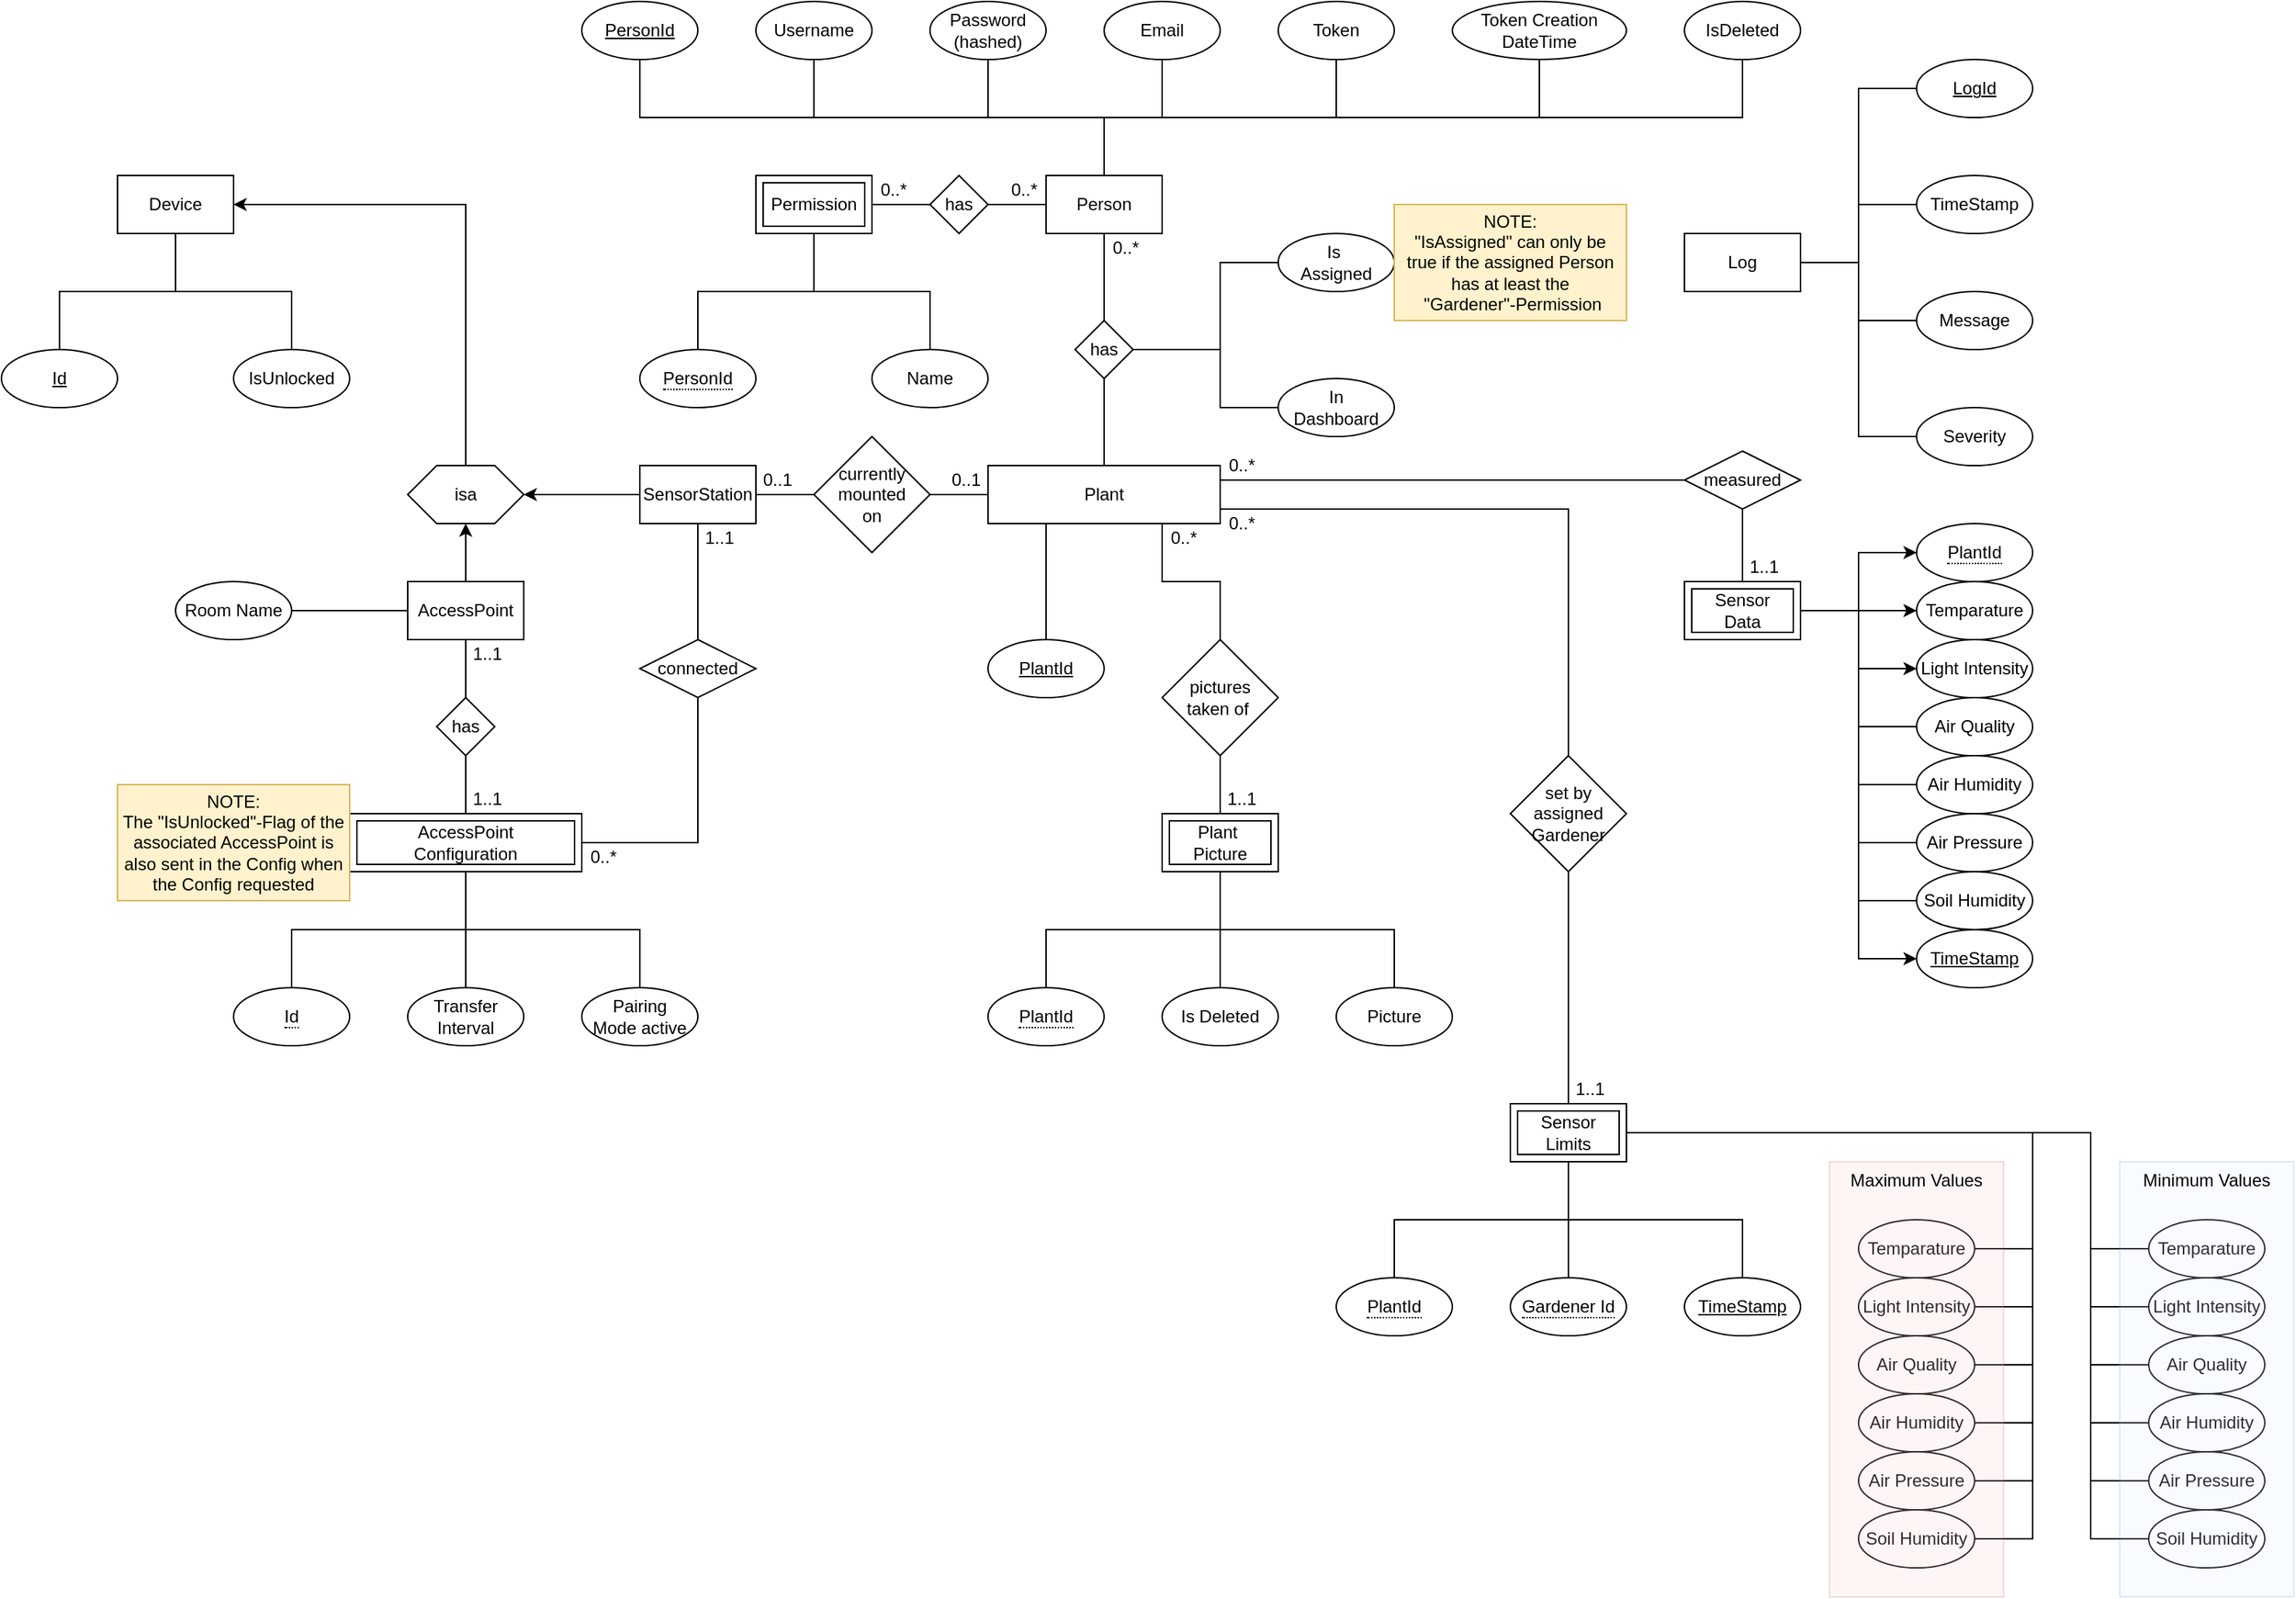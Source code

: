 <mxfile version="21.0.6" type="device"><diagram name="Seite-1" id="lxS8BS4AodN4LzezQ3yk"><mxGraphModel dx="2849" dy="891" grid="1" gridSize="10" guides="1" tooltips="1" connect="1" arrows="1" fold="1" page="1" pageScale="1" pageWidth="1169" pageHeight="827" math="0" shadow="0"><root><mxCell id="0"/><mxCell id="1" parent="0"/><mxCell id="h1ARGc5JBi5UPweIYLXY-11" style="edgeStyle=orthogonalEdgeStyle;rounded=0;orthogonalLoop=1;jettySize=auto;html=1;endArrow=none;endFill=0;" edge="1" parent="1" source="h1ARGc5JBi5UPweIYLXY-1" target="h1ARGc5JBi5UPweIYLXY-2"><mxGeometry relative="1" as="geometry"><Array as="points"><mxPoint x="400" y="160"/><mxPoint x="80" y="160"/></Array></mxGeometry></mxCell><mxCell id="h1ARGc5JBi5UPweIYLXY-12" style="edgeStyle=orthogonalEdgeStyle;rounded=0;orthogonalLoop=1;jettySize=auto;html=1;endArrow=none;endFill=0;" edge="1" parent="1" source="h1ARGc5JBi5UPweIYLXY-1" target="h1ARGc5JBi5UPweIYLXY-9"><mxGeometry relative="1" as="geometry"><Array as="points"><mxPoint x="400" y="160"/><mxPoint x="200" y="160"/></Array></mxGeometry></mxCell><mxCell id="h1ARGc5JBi5UPweIYLXY-13" style="edgeStyle=orthogonalEdgeStyle;rounded=0;orthogonalLoop=1;jettySize=auto;html=1;endArrow=none;endFill=0;" edge="1" parent="1" source="h1ARGc5JBi5UPweIYLXY-1" target="h1ARGc5JBi5UPweIYLXY-10"><mxGeometry relative="1" as="geometry"/></mxCell><mxCell id="h1ARGc5JBi5UPweIYLXY-14" style="edgeStyle=orthogonalEdgeStyle;rounded=0;orthogonalLoop=1;jettySize=auto;html=1;endArrow=none;endFill=0;" edge="1" parent="1" source="h1ARGc5JBi5UPweIYLXY-1" target="h1ARGc5JBi5UPweIYLXY-4"><mxGeometry relative="1" as="geometry"><Array as="points"><mxPoint x="400" y="160"/><mxPoint x="560" y="160"/></Array></mxGeometry></mxCell><mxCell id="h1ARGc5JBi5UPweIYLXY-15" style="edgeStyle=orthogonalEdgeStyle;rounded=0;orthogonalLoop=1;jettySize=auto;html=1;endArrow=none;endFill=0;" edge="1" parent="1" source="h1ARGc5JBi5UPweIYLXY-1" target="h1ARGc5JBi5UPweIYLXY-5"><mxGeometry relative="1" as="geometry"><Array as="points"><mxPoint x="400" y="160"/><mxPoint x="700" y="160"/></Array></mxGeometry></mxCell><mxCell id="h1ARGc5JBi5UPweIYLXY-20" style="edgeStyle=orthogonalEdgeStyle;rounded=0;orthogonalLoop=1;jettySize=auto;html=1;endArrow=none;endFill=0;" edge="1" parent="1" source="h1ARGc5JBi5UPweIYLXY-1" target="h1ARGc5JBi5UPweIYLXY-19"><mxGeometry relative="1" as="geometry"/></mxCell><mxCell id="h1ARGc5JBi5UPweIYLXY-63" style="edgeStyle=orthogonalEdgeStyle;rounded=0;orthogonalLoop=1;jettySize=auto;html=1;endArrow=none;endFill=0;" edge="1" parent="1" source="h1ARGc5JBi5UPweIYLXY-1" target="h1ARGc5JBi5UPweIYLXY-62"><mxGeometry relative="1" as="geometry"/></mxCell><mxCell id="h1ARGc5JBi5UPweIYLXY-70" style="edgeStyle=orthogonalEdgeStyle;rounded=0;orthogonalLoop=1;jettySize=auto;html=1;endArrow=none;endFill=0;" edge="1" parent="1" source="h1ARGc5JBi5UPweIYLXY-1" target="h1ARGc5JBi5UPweIYLXY-69"><mxGeometry relative="1" as="geometry"/></mxCell><mxCell id="h1ARGc5JBi5UPweIYLXY-108" style="edgeStyle=orthogonalEdgeStyle;rounded=0;orthogonalLoop=1;jettySize=auto;html=1;endArrow=none;endFill=0;" edge="1" parent="1" source="h1ARGc5JBi5UPweIYLXY-1" target="h1ARGc5JBi5UPweIYLXY-107"><mxGeometry relative="1" as="geometry"><Array as="points"><mxPoint x="400" y="160"/><mxPoint x="840" y="160"/></Array></mxGeometry></mxCell><mxCell id="h1ARGc5JBi5UPweIYLXY-1" value="Person" style="whiteSpace=wrap;html=1;align=center;" vertex="1" parent="1"><mxGeometry x="360" y="200" width="80" height="40" as="geometry"/></mxCell><mxCell id="h1ARGc5JBi5UPweIYLXY-2" value="PersonId" style="ellipse;whiteSpace=wrap;html=1;align=center;fontStyle=4;" vertex="1" parent="1"><mxGeometry x="40" y="80" width="80" height="40" as="geometry"/></mxCell><mxCell id="h1ARGc5JBi5UPweIYLXY-4" value="Token" style="ellipse;whiteSpace=wrap;html=1;align=center;" vertex="1" parent="1"><mxGeometry x="520" y="80" width="80" height="40" as="geometry"/></mxCell><mxCell id="h1ARGc5JBi5UPweIYLXY-5" value="Token Creation&lt;br&gt;DateTime" style="ellipse;whiteSpace=wrap;html=1;align=center;" vertex="1" parent="1"><mxGeometry x="640" y="80" width="120" height="40" as="geometry"/></mxCell><mxCell id="h1ARGc5JBi5UPweIYLXY-9" value="Username" style="ellipse;whiteSpace=wrap;html=1;align=center;" vertex="1" parent="1"><mxGeometry x="160" y="80" width="80" height="40" as="geometry"/></mxCell><mxCell id="h1ARGc5JBi5UPweIYLXY-10" value="Password&lt;br&gt;(hashed)" style="ellipse;whiteSpace=wrap;html=1;align=center;" vertex="1" parent="1"><mxGeometry x="280" y="80" width="80" height="40" as="geometry"/></mxCell><mxCell id="h1ARGc5JBi5UPweIYLXY-24" style="edgeStyle=orthogonalEdgeStyle;rounded=0;orthogonalLoop=1;jettySize=auto;html=1;endArrow=none;endFill=0;" edge="1" parent="1" source="h1ARGc5JBi5UPweIYLXY-18" target="h1ARGc5JBi5UPweIYLXY-22"><mxGeometry relative="1" as="geometry"/></mxCell><mxCell id="h1ARGc5JBi5UPweIYLXY-25" style="edgeStyle=orthogonalEdgeStyle;rounded=0;orthogonalLoop=1;jettySize=auto;html=1;endArrow=none;endFill=0;" edge="1" parent="1" source="h1ARGc5JBi5UPweIYLXY-18" target="h1ARGc5JBi5UPweIYLXY-23"><mxGeometry relative="1" as="geometry"/></mxCell><mxCell id="h1ARGc5JBi5UPweIYLXY-18" value="Permission" style="shape=ext;margin=3;double=1;whiteSpace=wrap;html=1;align=center;" vertex="1" parent="1"><mxGeometry x="160" y="200" width="80" height="40" as="geometry"/></mxCell><mxCell id="h1ARGc5JBi5UPweIYLXY-21" style="edgeStyle=orthogonalEdgeStyle;rounded=0;orthogonalLoop=1;jettySize=auto;html=1;endArrow=none;endFill=0;" edge="1" parent="1" source="h1ARGc5JBi5UPweIYLXY-19" target="h1ARGc5JBi5UPweIYLXY-18"><mxGeometry relative="1" as="geometry"/></mxCell><mxCell id="h1ARGc5JBi5UPweIYLXY-19" value="has" style="shape=rhombus;perimeter=rhombusPerimeter;whiteSpace=wrap;html=1;align=center;" vertex="1" parent="1"><mxGeometry x="280" y="200" width="40" height="40" as="geometry"/></mxCell><mxCell id="h1ARGc5JBi5UPweIYLXY-22" value="&lt;span style=&quot;border-bottom: 1px dotted&quot;&gt;PersonId&lt;/span&gt;" style="ellipse;whiteSpace=wrap;html=1;align=center;" vertex="1" parent="1"><mxGeometry x="80" y="320" width="80" height="40" as="geometry"/></mxCell><mxCell id="h1ARGc5JBi5UPweIYLXY-23" value="Name" style="ellipse;whiteSpace=wrap;html=1;align=center;" vertex="1" parent="1"><mxGeometry x="240" y="320" width="80" height="40" as="geometry"/></mxCell><mxCell id="h1ARGc5JBi5UPweIYLXY-26" value="0..*" style="text;html=1;strokeColor=none;fillColor=none;align=center;verticalAlign=middle;whiteSpace=wrap;rounded=0;" vertex="1" parent="1"><mxGeometry x="240" y="200" width="30" height="20" as="geometry"/></mxCell><mxCell id="h1ARGc5JBi5UPweIYLXY-27" value="0..*" style="text;html=1;strokeColor=none;fillColor=none;align=center;verticalAlign=middle;whiteSpace=wrap;rounded=0;" vertex="1" parent="1"><mxGeometry x="330" y="200" width="30" height="20" as="geometry"/></mxCell><mxCell id="h1ARGc5JBi5UPweIYLXY-32" style="edgeStyle=orthogonalEdgeStyle;rounded=0;orthogonalLoop=1;jettySize=auto;html=1;endArrow=none;endFill=0;" edge="1" parent="1" source="h1ARGc5JBi5UPweIYLXY-28" target="h1ARGc5JBi5UPweIYLXY-31"><mxGeometry relative="1" as="geometry"><Array as="points"><mxPoint x="920" y="260"/><mxPoint x="920" y="140"/></Array></mxGeometry></mxCell><mxCell id="h1ARGc5JBi5UPweIYLXY-33" style="edgeStyle=orthogonalEdgeStyle;rounded=0;orthogonalLoop=1;jettySize=auto;html=1;endArrow=none;endFill=0;" edge="1" parent="1" source="h1ARGc5JBi5UPweIYLXY-28" target="h1ARGc5JBi5UPweIYLXY-29"><mxGeometry relative="1" as="geometry"/></mxCell><mxCell id="h1ARGc5JBi5UPweIYLXY-36" style="edgeStyle=orthogonalEdgeStyle;rounded=0;orthogonalLoop=1;jettySize=auto;html=1;endArrow=none;endFill=0;" edge="1" parent="1" source="h1ARGc5JBi5UPweIYLXY-28" target="h1ARGc5JBi5UPweIYLXY-34"><mxGeometry relative="1" as="geometry"/></mxCell><mxCell id="h1ARGc5JBi5UPweIYLXY-37" style="edgeStyle=orthogonalEdgeStyle;rounded=0;orthogonalLoop=1;jettySize=auto;html=1;endArrow=none;endFill=0;" edge="1" parent="1" source="h1ARGc5JBi5UPweIYLXY-28" target="h1ARGc5JBi5UPweIYLXY-35"><mxGeometry relative="1" as="geometry"><Array as="points"><mxPoint x="920" y="260"/><mxPoint x="920" y="380"/></Array></mxGeometry></mxCell><mxCell id="h1ARGc5JBi5UPweIYLXY-28" value="Log" style="whiteSpace=wrap;html=1;align=center;" vertex="1" parent="1"><mxGeometry x="800" y="240" width="80" height="40" as="geometry"/></mxCell><mxCell id="h1ARGc5JBi5UPweIYLXY-29" value="TimeStamp" style="ellipse;whiteSpace=wrap;html=1;align=center;" vertex="1" parent="1"><mxGeometry x="960" y="200" width="80" height="40" as="geometry"/></mxCell><mxCell id="h1ARGc5JBi5UPweIYLXY-31" value="LogId" style="ellipse;whiteSpace=wrap;html=1;align=center;fontStyle=4;" vertex="1" parent="1"><mxGeometry x="960" y="120" width="80" height="40" as="geometry"/></mxCell><mxCell id="h1ARGc5JBi5UPweIYLXY-34" value="Message" style="ellipse;whiteSpace=wrap;html=1;align=center;" vertex="1" parent="1"><mxGeometry x="960" y="280" width="80" height="40" as="geometry"/></mxCell><mxCell id="h1ARGc5JBi5UPweIYLXY-35" value="Severity" style="ellipse;whiteSpace=wrap;html=1;align=center;" vertex="1" parent="1"><mxGeometry x="960" y="360" width="80" height="40" as="geometry"/></mxCell><mxCell id="h1ARGc5JBi5UPweIYLXY-109" style="edgeStyle=orthogonalEdgeStyle;rounded=0;orthogonalLoop=1;jettySize=auto;html=1;" edge="1" parent="1" source="h1ARGc5JBi5UPweIYLXY-39" target="h1ARGc5JBi5UPweIYLXY-99"><mxGeometry relative="1" as="geometry"><Array as="points"><mxPoint x="-40" y="500"/><mxPoint x="-40" y="500"/></Array></mxGeometry></mxCell><mxCell id="h1ARGc5JBi5UPweIYLXY-132" style="edgeStyle=orthogonalEdgeStyle;rounded=0;orthogonalLoop=1;jettySize=auto;html=1;endArrow=none;endFill=0;" edge="1" parent="1" source="h1ARGc5JBi5UPweIYLXY-39" target="h1ARGc5JBi5UPweIYLXY-131"><mxGeometry relative="1" as="geometry"/></mxCell><mxCell id="h1ARGc5JBi5UPweIYLXY-39" value="AccessPoint" style="whiteSpace=wrap;html=1;align=center;" vertex="1" parent="1"><mxGeometry x="-80" y="480" width="80" height="40" as="geometry"/></mxCell><mxCell id="h1ARGc5JBi5UPweIYLXY-102" style="edgeStyle=orthogonalEdgeStyle;rounded=0;orthogonalLoop=1;jettySize=auto;html=1;" edge="1" parent="1" source="h1ARGc5JBi5UPweIYLXY-42" target="h1ARGc5JBi5UPweIYLXY-99"><mxGeometry relative="1" as="geometry"/></mxCell><mxCell id="h1ARGc5JBi5UPweIYLXY-42" value="SensorStation" style="whiteSpace=wrap;html=1;align=center;" vertex="1" parent="1"><mxGeometry x="80" y="400" width="80" height="40" as="geometry"/></mxCell><mxCell id="h1ARGc5JBi5UPweIYLXY-115" style="edgeStyle=orthogonalEdgeStyle;rounded=0;orthogonalLoop=1;jettySize=auto;html=1;endArrow=none;endFill=0;" edge="1" parent="1" source="h1ARGc5JBi5UPweIYLXY-45" target="h1ARGc5JBi5UPweIYLXY-114"><mxGeometry relative="1" as="geometry"/></mxCell><mxCell id="h1ARGc5JBi5UPweIYLXY-120" style="edgeStyle=orthogonalEdgeStyle;rounded=0;orthogonalLoop=1;jettySize=auto;html=1;endArrow=none;endFill=0;" edge="1" parent="1" source="h1ARGc5JBi5UPweIYLXY-45" target="h1ARGc5JBi5UPweIYLXY-119"><mxGeometry relative="1" as="geometry"/></mxCell><mxCell id="h1ARGc5JBi5UPweIYLXY-45" value="AccessPoint&lt;br&gt;Configuration" style="shape=ext;margin=3;double=1;whiteSpace=wrap;html=1;align=center;" vertex="1" parent="1"><mxGeometry x="-120" y="640" width="160" height="40" as="geometry"/></mxCell><mxCell id="h1ARGc5JBi5UPweIYLXY-144" style="edgeStyle=orthogonalEdgeStyle;rounded=0;orthogonalLoop=1;jettySize=auto;html=1;" edge="1" parent="1" source="h1ARGc5JBi5UPweIYLXY-46" target="h1ARGc5JBi5UPweIYLXY-142"><mxGeometry relative="1" as="geometry"/></mxCell><mxCell id="h1ARGc5JBi5UPweIYLXY-145" style="edgeStyle=orthogonalEdgeStyle;rounded=0;orthogonalLoop=1;jettySize=auto;html=1;" edge="1" parent="1" source="h1ARGc5JBi5UPweIYLXY-46" target="h1ARGc5JBi5UPweIYLXY-143"><mxGeometry relative="1" as="geometry"/></mxCell><mxCell id="h1ARGc5JBi5UPweIYLXY-146" style="edgeStyle=orthogonalEdgeStyle;rounded=0;orthogonalLoop=1;jettySize=auto;html=1;" edge="1" parent="1" source="h1ARGc5JBi5UPweIYLXY-46" target="h1ARGc5JBi5UPweIYLXY-141"><mxGeometry relative="1" as="geometry"/></mxCell><mxCell id="h1ARGc5JBi5UPweIYLXY-147" style="edgeStyle=orthogonalEdgeStyle;rounded=0;orthogonalLoop=1;jettySize=auto;html=1;" edge="1" parent="1" source="h1ARGc5JBi5UPweIYLXY-46" target="h1ARGc5JBi5UPweIYLXY-140"><mxGeometry relative="1" as="geometry"/></mxCell><mxCell id="h1ARGc5JBi5UPweIYLXY-150" style="edgeStyle=orthogonalEdgeStyle;rounded=0;orthogonalLoop=1;jettySize=auto;html=1;" edge="1" parent="1" source="h1ARGc5JBi5UPweIYLXY-46" target="h1ARGc5JBi5UPweIYLXY-140"><mxGeometry relative="1" as="geometry"><Array as="points"><mxPoint x="920" y="500"/><mxPoint x="920" y="580"/></Array></mxGeometry></mxCell><mxCell id="h1ARGc5JBi5UPweIYLXY-151" style="edgeStyle=orthogonalEdgeStyle;rounded=0;orthogonalLoop=1;jettySize=auto;html=1;" edge="1" parent="1" source="h1ARGc5JBi5UPweIYLXY-46" target="h1ARGc5JBi5UPweIYLXY-139"><mxGeometry relative="1" as="geometry"><Array as="points"><mxPoint x="920" y="500"/><mxPoint x="920" y="620"/></Array></mxGeometry></mxCell><mxCell id="h1ARGc5JBi5UPweIYLXY-152" style="edgeStyle=orthogonalEdgeStyle;rounded=0;orthogonalLoop=1;jettySize=auto;html=1;" edge="1" parent="1" source="h1ARGc5JBi5UPweIYLXY-46" target="h1ARGc5JBi5UPweIYLXY-138"><mxGeometry relative="1" as="geometry"><Array as="points"><mxPoint x="920" y="500"/><mxPoint x="920" y="660"/></Array></mxGeometry></mxCell><mxCell id="h1ARGc5JBi5UPweIYLXY-154" style="edgeStyle=orthogonalEdgeStyle;rounded=0;orthogonalLoop=1;jettySize=auto;html=1;" edge="1" parent="1" source="h1ARGc5JBi5UPweIYLXY-46"><mxGeometry relative="1" as="geometry"><mxPoint x="1000" y="720" as="targetPoint"/><Array as="points"><mxPoint x="920" y="500"/><mxPoint x="920" y="700"/></Array></mxGeometry></mxCell><mxCell id="h1ARGc5JBi5UPweIYLXY-167" style="edgeStyle=orthogonalEdgeStyle;rounded=0;orthogonalLoop=1;jettySize=auto;html=1;" edge="1" parent="1" source="h1ARGc5JBi5UPweIYLXY-46" target="h1ARGc5JBi5UPweIYLXY-166"><mxGeometry relative="1" as="geometry"/></mxCell><mxCell id="h1ARGc5JBi5UPweIYLXY-169" style="edgeStyle=orthogonalEdgeStyle;rounded=0;orthogonalLoop=1;jettySize=auto;html=1;" edge="1" parent="1" source="h1ARGc5JBi5UPweIYLXY-46" target="h1ARGc5JBi5UPweIYLXY-168"><mxGeometry relative="1" as="geometry"><Array as="points"><mxPoint x="920" y="500"/><mxPoint x="920" y="740"/></Array></mxGeometry></mxCell><mxCell id="h1ARGc5JBi5UPweIYLXY-46" value="Sensor &lt;br&gt;Data" style="shape=ext;margin=3;double=1;whiteSpace=wrap;html=1;align=center;" vertex="1" parent="1"><mxGeometry x="800" y="480" width="80" height="40" as="geometry"/></mxCell><mxCell id="h1ARGc5JBi5UPweIYLXY-194" style="edgeStyle=orthogonalEdgeStyle;rounded=0;orthogonalLoop=1;jettySize=auto;html=1;endArrow=none;endFill=0;" edge="1" parent="1" source="h1ARGc5JBi5UPweIYLXY-47" target="h1ARGc5JBi5UPweIYLXY-174"><mxGeometry relative="1" as="geometry"/></mxCell><mxCell id="h1ARGc5JBi5UPweIYLXY-195" style="edgeStyle=orthogonalEdgeStyle;rounded=0;orthogonalLoop=1;jettySize=auto;html=1;endArrow=none;endFill=0;" edge="1" parent="1" source="h1ARGc5JBi5UPweIYLXY-47" target="h1ARGc5JBi5UPweIYLXY-183"><mxGeometry relative="1" as="geometry"><Array as="points"><mxPoint x="720" y="920"/><mxPoint x="600" y="920"/></Array></mxGeometry></mxCell><mxCell id="h1ARGc5JBi5UPweIYLXY-196" style="edgeStyle=orthogonalEdgeStyle;rounded=0;orthogonalLoop=1;jettySize=auto;html=1;endArrow=none;endFill=0;" edge="1" parent="1" source="h1ARGc5JBi5UPweIYLXY-47" target="h1ARGc5JBi5UPweIYLXY-187"><mxGeometry relative="1" as="geometry"><Array as="points"><mxPoint x="1080" y="860"/><mxPoint x="1080" y="1140"/></Array></mxGeometry></mxCell><mxCell id="h1ARGc5JBi5UPweIYLXY-213" style="edgeStyle=orthogonalEdgeStyle;rounded=0;orthogonalLoop=1;jettySize=auto;html=1;endArrow=none;endFill=0;" edge="1" parent="1" source="h1ARGc5JBi5UPweIYLXY-47" target="h1ARGc5JBi5UPweIYLXY-180"><mxGeometry relative="1" as="geometry"><Array as="points"><mxPoint x="1040" y="860"/><mxPoint x="1040" y="1020"/></Array></mxGeometry></mxCell><mxCell id="h1ARGc5JBi5UPweIYLXY-214" style="edgeStyle=orthogonalEdgeStyle;rounded=0;orthogonalLoop=1;jettySize=auto;html=1;endArrow=none;endFill=0;" edge="1" parent="1" source="h1ARGc5JBi5UPweIYLXY-47" target="h1ARGc5JBi5UPweIYLXY-182"><mxGeometry relative="1" as="geometry"><Array as="points"><mxPoint x="1040" y="860"/><mxPoint x="1040" y="980"/></Array></mxGeometry></mxCell><mxCell id="h1ARGc5JBi5UPweIYLXY-215" style="edgeStyle=orthogonalEdgeStyle;rounded=0;orthogonalLoop=1;jettySize=auto;html=1;endArrow=none;endFill=0;" edge="1" parent="1" source="h1ARGc5JBi5UPweIYLXY-47" target="h1ARGc5JBi5UPweIYLXY-181"><mxGeometry relative="1" as="geometry"><Array as="points"><mxPoint x="1040" y="860"/><mxPoint x="1040" y="940"/></Array></mxGeometry></mxCell><mxCell id="h1ARGc5JBi5UPweIYLXY-47" value="Sensor Limits" style="shape=ext;margin=3;double=1;whiteSpace=wrap;html=1;align=center;" vertex="1" parent="1"><mxGeometry x="680" y="840" width="80" height="40" as="geometry"/></mxCell><mxCell id="h1ARGc5JBi5UPweIYLXY-52" style="edgeStyle=orthogonalEdgeStyle;rounded=0;orthogonalLoop=1;jettySize=auto;html=1;endArrow=none;endFill=0;" edge="1" parent="1" source="h1ARGc5JBi5UPweIYLXY-48" target="h1ARGc5JBi5UPweIYLXY-51"><mxGeometry relative="1" as="geometry"><Array as="points"><mxPoint x="360" y="460"/><mxPoint x="360" y="460"/></Array></mxGeometry></mxCell><mxCell id="h1ARGc5JBi5UPweIYLXY-55" style="edgeStyle=orthogonalEdgeStyle;rounded=0;orthogonalLoop=1;jettySize=auto;html=1;endArrow=none;endFill=0;" edge="1" parent="1" source="h1ARGc5JBi5UPweIYLXY-48" target="h1ARGc5JBi5UPweIYLXY-53"><mxGeometry relative="1" as="geometry"><Array as="points"><mxPoint x="440" y="480"/><mxPoint x="480" y="480"/></Array></mxGeometry></mxCell><mxCell id="h1ARGc5JBi5UPweIYLXY-80" style="edgeStyle=orthogonalEdgeStyle;rounded=0;orthogonalLoop=1;jettySize=auto;html=1;endArrow=none;endFill=0;" edge="1" parent="1" source="h1ARGc5JBi5UPweIYLXY-48" target="h1ARGc5JBi5UPweIYLXY-79"><mxGeometry relative="1" as="geometry"/></mxCell><mxCell id="h1ARGc5JBi5UPweIYLXY-160" style="edgeStyle=orthogonalEdgeStyle;rounded=0;orthogonalLoop=1;jettySize=auto;html=1;endArrow=none;endFill=0;" edge="1" parent="1" source="h1ARGc5JBi5UPweIYLXY-48" target="h1ARGc5JBi5UPweIYLXY-158"><mxGeometry relative="1" as="geometry"><Array as="points"><mxPoint x="530" y="430"/><mxPoint x="530" y="430"/></Array></mxGeometry></mxCell><mxCell id="h1ARGc5JBi5UPweIYLXY-48" value="Plant" style="whiteSpace=wrap;html=1;align=center;" vertex="1" parent="1"><mxGeometry x="320" y="400" width="160" height="40" as="geometry"/></mxCell><mxCell id="h1ARGc5JBi5UPweIYLXY-59" style="edgeStyle=orthogonalEdgeStyle;rounded=0;orthogonalLoop=1;jettySize=auto;html=1;endArrow=none;endFill=0;" edge="1" parent="1" source="h1ARGc5JBi5UPweIYLXY-49" target="h1ARGc5JBi5UPweIYLXY-57"><mxGeometry relative="1" as="geometry"><Array as="points"><mxPoint x="480" y="720"/><mxPoint x="360" y="720"/></Array></mxGeometry></mxCell><mxCell id="h1ARGc5JBi5UPweIYLXY-60" style="edgeStyle=orthogonalEdgeStyle;rounded=0;orthogonalLoop=1;jettySize=auto;html=1;endArrow=none;endFill=0;" edge="1" parent="1" source="h1ARGc5JBi5UPweIYLXY-49" target="h1ARGc5JBi5UPweIYLXY-58"><mxGeometry relative="1" as="geometry"/></mxCell><mxCell id="h1ARGc5JBi5UPweIYLXY-64" style="edgeStyle=orthogonalEdgeStyle;rounded=0;orthogonalLoop=1;jettySize=auto;html=1;endArrow=none;endFill=0;" edge="1" parent="1" source="h1ARGc5JBi5UPweIYLXY-49" target="h1ARGc5JBi5UPweIYLXY-61"><mxGeometry relative="1" as="geometry"><Array as="points"><mxPoint x="480" y="720"/><mxPoint x="600" y="720"/></Array></mxGeometry></mxCell><mxCell id="h1ARGc5JBi5UPweIYLXY-49" value="Plant&amp;nbsp;&lt;br&gt;Picture" style="shape=ext;margin=3;double=1;whiteSpace=wrap;html=1;align=center;" vertex="1" parent="1"><mxGeometry x="440" y="640" width="80" height="40" as="geometry"/></mxCell><mxCell id="h1ARGc5JBi5UPweIYLXY-51" value="PlantId" style="ellipse;whiteSpace=wrap;html=1;align=center;fontStyle=4;" vertex="1" parent="1"><mxGeometry x="320" y="520" width="80" height="40" as="geometry"/></mxCell><mxCell id="h1ARGc5JBi5UPweIYLXY-54" style="edgeStyle=orthogonalEdgeStyle;rounded=0;orthogonalLoop=1;jettySize=auto;html=1;endArrow=none;endFill=0;" edge="1" parent="1" source="h1ARGc5JBi5UPweIYLXY-53" target="h1ARGc5JBi5UPweIYLXY-49"><mxGeometry relative="1" as="geometry"/></mxCell><mxCell id="h1ARGc5JBi5UPweIYLXY-53" value="pictures &lt;br&gt;taken of&amp;nbsp;" style="shape=rhombus;perimeter=rhombusPerimeter;whiteSpace=wrap;html=1;align=center;" vertex="1" parent="1"><mxGeometry x="440" y="520" width="80" height="80" as="geometry"/></mxCell><mxCell id="h1ARGc5JBi5UPweIYLXY-57" value="&lt;span style=&quot;border-bottom: 1px dotted&quot;&gt;PlantId&lt;/span&gt;" style="ellipse;whiteSpace=wrap;html=1;align=center;" vertex="1" parent="1"><mxGeometry x="320" y="760" width="80" height="40" as="geometry"/></mxCell><mxCell id="h1ARGc5JBi5UPweIYLXY-58" value="Is Deleted" style="ellipse;whiteSpace=wrap;html=1;align=center;" vertex="1" parent="1"><mxGeometry x="440" y="760" width="80" height="40" as="geometry"/></mxCell><mxCell id="h1ARGc5JBi5UPweIYLXY-61" value="Picture" style="ellipse;whiteSpace=wrap;html=1;align=center;" vertex="1" parent="1"><mxGeometry x="560" y="760" width="80" height="40" as="geometry"/></mxCell><mxCell id="h1ARGc5JBi5UPweIYLXY-62" value="Email" style="ellipse;whiteSpace=wrap;html=1;align=center;" vertex="1" parent="1"><mxGeometry x="400" y="80" width="80" height="40" as="geometry"/></mxCell><mxCell id="h1ARGc5JBi5UPweIYLXY-65" value="1..1" style="text;html=1;strokeColor=none;fillColor=none;align=center;verticalAlign=middle;whiteSpace=wrap;rounded=0;" vertex="1" parent="1"><mxGeometry x="480" y="620" width="30" height="20" as="geometry"/></mxCell><mxCell id="h1ARGc5JBi5UPweIYLXY-66" value="0..*" style="text;html=1;strokeColor=none;fillColor=none;align=center;verticalAlign=middle;whiteSpace=wrap;rounded=0;" vertex="1" parent="1"><mxGeometry x="440" y="440" width="30" height="20" as="geometry"/></mxCell><mxCell id="h1ARGc5JBi5UPweIYLXY-71" style="edgeStyle=orthogonalEdgeStyle;rounded=0;orthogonalLoop=1;jettySize=auto;html=1;endArrow=none;endFill=0;" edge="1" parent="1" source="h1ARGc5JBi5UPweIYLXY-69" target="h1ARGc5JBi5UPweIYLXY-48"><mxGeometry relative="1" as="geometry"/></mxCell><mxCell id="h1ARGc5JBi5UPweIYLXY-77" style="edgeStyle=orthogonalEdgeStyle;rounded=0;orthogonalLoop=1;jettySize=auto;html=1;endArrow=none;endFill=0;" edge="1" parent="1" source="h1ARGc5JBi5UPweIYLXY-69" target="h1ARGc5JBi5UPweIYLXY-75"><mxGeometry relative="1" as="geometry"><Array as="points"><mxPoint x="480" y="320"/><mxPoint x="480" y="260"/></Array></mxGeometry></mxCell><mxCell id="h1ARGc5JBi5UPweIYLXY-78" style="edgeStyle=orthogonalEdgeStyle;rounded=0;orthogonalLoop=1;jettySize=auto;html=1;endArrow=none;endFill=0;" edge="1" parent="1" source="h1ARGc5JBi5UPweIYLXY-69" target="h1ARGc5JBi5UPweIYLXY-74"><mxGeometry relative="1" as="geometry"><Array as="points"><mxPoint x="480" y="320"/><mxPoint x="480" y="360"/></Array></mxGeometry></mxCell><mxCell id="h1ARGc5JBi5UPweIYLXY-69" value="has" style="shape=rhombus;perimeter=rhombusPerimeter;whiteSpace=wrap;html=1;align=center;" vertex="1" parent="1"><mxGeometry x="380" y="300" width="40" height="40" as="geometry"/></mxCell><mxCell id="h1ARGc5JBi5UPweIYLXY-72" value="0..*" style="text;html=1;strokeColor=none;fillColor=none;align=center;verticalAlign=middle;whiteSpace=wrap;rounded=0;" vertex="1" parent="1"><mxGeometry x="400" y="240" width="30" height="20" as="geometry"/></mxCell><mxCell id="h1ARGc5JBi5UPweIYLXY-74" value="In &lt;br&gt;Dashboard" style="ellipse;whiteSpace=wrap;html=1;align=center;" vertex="1" parent="1"><mxGeometry x="520" y="340" width="80" height="40" as="geometry"/></mxCell><mxCell id="h1ARGc5JBi5UPweIYLXY-75" value="Is&amp;nbsp;&lt;br&gt;Assigned" style="ellipse;whiteSpace=wrap;html=1;align=center;" vertex="1" parent="1"><mxGeometry x="520" y="240" width="80" height="40" as="geometry"/></mxCell><mxCell id="h1ARGc5JBi5UPweIYLXY-76" value="NOTE: &lt;br&gt;&quot;IsAssigned&quot; can only be &lt;br&gt;true if the assigned Person&lt;br&gt;has at least the&lt;br&gt;&amp;nbsp;&quot;Gardener&quot;-Permission" style="text;html=1;strokeColor=#d6b656;fillColor=#fff2cc;align=center;verticalAlign=middle;whiteSpace=wrap;rounded=0;" vertex="1" parent="1"><mxGeometry x="600" y="220" width="160" height="80" as="geometry"/></mxCell><mxCell id="h1ARGc5JBi5UPweIYLXY-81" style="edgeStyle=orthogonalEdgeStyle;rounded=0;orthogonalLoop=1;jettySize=auto;html=1;endArrow=none;endFill=0;" edge="1" parent="1" source="h1ARGc5JBi5UPweIYLXY-79" target="h1ARGc5JBi5UPweIYLXY-42"><mxGeometry relative="1" as="geometry"/></mxCell><mxCell id="h1ARGc5JBi5UPweIYLXY-79" value="currently&lt;br&gt;mounted &lt;br&gt;on" style="shape=rhombus;perimeter=rhombusPerimeter;whiteSpace=wrap;html=1;align=center;" vertex="1" parent="1"><mxGeometry x="200" y="380" width="80" height="80" as="geometry"/></mxCell><mxCell id="h1ARGc5JBi5UPweIYLXY-82" value="0..1" style="text;html=1;strokeColor=none;fillColor=none;align=center;verticalAlign=middle;whiteSpace=wrap;rounded=0;" vertex="1" parent="1"><mxGeometry x="290" y="400" width="30" height="20" as="geometry"/></mxCell><mxCell id="h1ARGc5JBi5UPweIYLXY-83" value="0..1" style="text;html=1;strokeColor=none;fillColor=none;align=center;verticalAlign=middle;whiteSpace=wrap;rounded=0;" vertex="1" parent="1"><mxGeometry x="160" y="400" width="30" height="20" as="geometry"/></mxCell><mxCell id="h1ARGc5JBi5UPweIYLXY-91" style="edgeStyle=orthogonalEdgeStyle;rounded=0;orthogonalLoop=1;jettySize=auto;html=1;endArrow=none;endFill=0;" edge="1" parent="1" source="h1ARGc5JBi5UPweIYLXY-89" target="h1ARGc5JBi5UPweIYLXY-90"><mxGeometry relative="1" as="geometry"/></mxCell><mxCell id="h1ARGc5JBi5UPweIYLXY-93" style="edgeStyle=orthogonalEdgeStyle;rounded=0;orthogonalLoop=1;jettySize=auto;html=1;endArrow=none;endFill=0;" edge="1" parent="1" source="h1ARGc5JBi5UPweIYLXY-89" target="h1ARGc5JBi5UPweIYLXY-92"><mxGeometry relative="1" as="geometry"/></mxCell><mxCell id="h1ARGc5JBi5UPweIYLXY-89" value="Device" style="whiteSpace=wrap;html=1;align=center;" vertex="1" parent="1"><mxGeometry x="-280" y="200" width="80" height="40" as="geometry"/></mxCell><mxCell id="h1ARGc5JBi5UPweIYLXY-90" value="Id" style="ellipse;whiteSpace=wrap;html=1;align=center;fontStyle=4;" vertex="1" parent="1"><mxGeometry x="-360" y="320" width="80" height="40" as="geometry"/></mxCell><mxCell id="h1ARGc5JBi5UPweIYLXY-92" value="IsUnlocked" style="ellipse;whiteSpace=wrap;html=1;align=center;" vertex="1" parent="1"><mxGeometry x="-200" y="320" width="80" height="40" as="geometry"/></mxCell><mxCell id="h1ARGc5JBi5UPweIYLXY-103" style="edgeStyle=orthogonalEdgeStyle;rounded=0;orthogonalLoop=1;jettySize=auto;html=1;" edge="1" parent="1" source="h1ARGc5JBi5UPweIYLXY-99" target="h1ARGc5JBi5UPweIYLXY-89"><mxGeometry relative="1" as="geometry"><Array as="points"><mxPoint x="-40" y="220"/></Array></mxGeometry></mxCell><mxCell id="h1ARGc5JBi5UPweIYLXY-99" value="isa" style="shape=hexagon;perimeter=hexagonPerimeter2;whiteSpace=wrap;html=1;fixedSize=1;" vertex="1" parent="1"><mxGeometry x="-80" y="400" width="80" height="40" as="geometry"/></mxCell><mxCell id="h1ARGc5JBi5UPweIYLXY-107" value="IsDeleted" style="ellipse;whiteSpace=wrap;html=1;align=center;" vertex="1" parent="1"><mxGeometry x="800" y="80" width="80" height="40" as="geometry"/></mxCell><mxCell id="h1ARGc5JBi5UPweIYLXY-116" style="edgeStyle=orthogonalEdgeStyle;rounded=0;orthogonalLoop=1;jettySize=auto;html=1;endArrow=none;endFill=0;" edge="1" parent="1" source="h1ARGc5JBi5UPweIYLXY-114" target="h1ARGc5JBi5UPweIYLXY-39"><mxGeometry relative="1" as="geometry"/></mxCell><mxCell id="h1ARGc5JBi5UPweIYLXY-114" value="has" style="shape=rhombus;perimeter=rhombusPerimeter;whiteSpace=wrap;html=1;align=center;" vertex="1" parent="1"><mxGeometry x="-60" y="560" width="40" height="40" as="geometry"/></mxCell><mxCell id="h1ARGc5JBi5UPweIYLXY-118" style="edgeStyle=orthogonalEdgeStyle;rounded=0;orthogonalLoop=1;jettySize=auto;html=1;endArrow=none;endFill=0;" edge="1" parent="1" source="h1ARGc5JBi5UPweIYLXY-117" target="h1ARGc5JBi5UPweIYLXY-45"><mxGeometry relative="1" as="geometry"><Array as="points"><mxPoint x="-160" y="720"/><mxPoint x="-40" y="720"/></Array></mxGeometry></mxCell><mxCell id="h1ARGc5JBi5UPweIYLXY-117" value="&lt;span style=&quot;border-bottom: 1px dotted&quot;&gt;Id&lt;/span&gt;" style="ellipse;whiteSpace=wrap;html=1;align=center;" vertex="1" parent="1"><mxGeometry x="-200" y="760" width="80" height="40" as="geometry"/></mxCell><mxCell id="h1ARGc5JBi5UPweIYLXY-121" style="edgeStyle=orthogonalEdgeStyle;rounded=0;orthogonalLoop=1;jettySize=auto;html=1;endArrow=none;endFill=0;" edge="1" parent="1" source="h1ARGc5JBi5UPweIYLXY-119" target="h1ARGc5JBi5UPweIYLXY-42"><mxGeometry relative="1" as="geometry"/></mxCell><mxCell id="h1ARGc5JBi5UPweIYLXY-119" value="connected" style="shape=rhombus;perimeter=rhombusPerimeter;whiteSpace=wrap;html=1;align=center;" vertex="1" parent="1"><mxGeometry x="80" y="520" width="80" height="40" as="geometry"/></mxCell><mxCell id="h1ARGc5JBi5UPweIYLXY-123" value="1..1" style="text;html=1;strokeColor=none;fillColor=none;align=center;verticalAlign=middle;whiteSpace=wrap;rounded=0;" vertex="1" parent="1"><mxGeometry x="120" y="440" width="30" height="20" as="geometry"/></mxCell><mxCell id="h1ARGc5JBi5UPweIYLXY-124" value="0..*" style="text;html=1;strokeColor=none;fillColor=none;align=center;verticalAlign=middle;whiteSpace=wrap;rounded=0;" vertex="1" parent="1"><mxGeometry x="40" y="660" width="30" height="20" as="geometry"/></mxCell><mxCell id="h1ARGc5JBi5UPweIYLXY-125" value="1..1" style="text;html=1;strokeColor=none;fillColor=none;align=center;verticalAlign=middle;whiteSpace=wrap;rounded=0;" vertex="1" parent="1"><mxGeometry x="-40" y="520" width="30" height="20" as="geometry"/></mxCell><mxCell id="h1ARGc5JBi5UPweIYLXY-126" value="1..1" style="text;html=1;strokeColor=none;fillColor=none;align=center;verticalAlign=middle;whiteSpace=wrap;rounded=0;" vertex="1" parent="1"><mxGeometry x="-40" y="620" width="30" height="20" as="geometry"/></mxCell><mxCell id="h1ARGc5JBi5UPweIYLXY-129" style="edgeStyle=orthogonalEdgeStyle;rounded=0;orthogonalLoop=1;jettySize=auto;html=1;endArrow=none;endFill=0;" edge="1" parent="1" source="h1ARGc5JBi5UPweIYLXY-128" target="h1ARGc5JBi5UPweIYLXY-45"><mxGeometry relative="1" as="geometry"/></mxCell><mxCell id="h1ARGc5JBi5UPweIYLXY-128" value="Transfer &lt;br&gt;Interval" style="ellipse;whiteSpace=wrap;html=1;align=center;" vertex="1" parent="1"><mxGeometry x="-80" y="760" width="80" height="40" as="geometry"/></mxCell><mxCell id="h1ARGc5JBi5UPweIYLXY-131" value="Room Name" style="ellipse;whiteSpace=wrap;html=1;align=center;" vertex="1" parent="1"><mxGeometry x="-240" y="480" width="80" height="40" as="geometry"/></mxCell><mxCell id="h1ARGc5JBi5UPweIYLXY-134" style="edgeStyle=orthogonalEdgeStyle;rounded=0;orthogonalLoop=1;jettySize=auto;html=1;endArrow=none;endFill=0;" edge="1" parent="1" source="h1ARGc5JBi5UPweIYLXY-133" target="h1ARGc5JBi5UPweIYLXY-45"><mxGeometry relative="1" as="geometry"><Array as="points"><mxPoint x="80" y="720"/><mxPoint x="-40" y="720"/></Array></mxGeometry></mxCell><mxCell id="h1ARGc5JBi5UPweIYLXY-133" value="Pairing &lt;br&gt;Mode&amp;nbsp;active" style="ellipse;whiteSpace=wrap;html=1;align=center;" vertex="1" parent="1"><mxGeometry x="40" y="760" width="80" height="40" as="geometry"/></mxCell><mxCell id="h1ARGc5JBi5UPweIYLXY-135" value="NOTE: &lt;br&gt;The &quot;IsUnlocked&quot;-Flag of the associated AccessPoint is also sent in the Config when the Config requested" style="text;html=1;strokeColor=#d6b656;fillColor=#fff2cc;align=center;verticalAlign=middle;whiteSpace=wrap;rounded=0;" vertex="1" parent="1"><mxGeometry x="-280" y="620" width="160" height="80" as="geometry"/></mxCell><mxCell id="h1ARGc5JBi5UPweIYLXY-138" value="Soil Humidity" style="ellipse;whiteSpace=wrap;html=1;align=center;" vertex="1" parent="1"><mxGeometry x="960" y="680" width="80" height="40" as="geometry"/></mxCell><mxCell id="h1ARGc5JBi5UPweIYLXY-139" value="Air Pressure" style="ellipse;whiteSpace=wrap;html=1;align=center;" vertex="1" parent="1"><mxGeometry x="960" y="640" width="80" height="40" as="geometry"/></mxCell><mxCell id="h1ARGc5JBi5UPweIYLXY-140" value="Air Humidity" style="ellipse;whiteSpace=wrap;html=1;align=center;" vertex="1" parent="1"><mxGeometry x="960" y="600" width="80" height="40" as="geometry"/></mxCell><mxCell id="h1ARGc5JBi5UPweIYLXY-141" value="Air Quality" style="ellipse;whiteSpace=wrap;html=1;align=center;" vertex="1" parent="1"><mxGeometry x="960" y="560" width="80" height="40" as="geometry"/></mxCell><mxCell id="h1ARGc5JBi5UPweIYLXY-142" value="Temparature" style="ellipse;whiteSpace=wrap;html=1;align=center;" vertex="1" parent="1"><mxGeometry x="960" y="480" width="80" height="40" as="geometry"/></mxCell><mxCell id="h1ARGc5JBi5UPweIYLXY-143" value="Light Intensity" style="ellipse;whiteSpace=wrap;html=1;align=center;" vertex="1" parent="1"><mxGeometry x="960" y="520" width="80" height="40" as="geometry"/></mxCell><mxCell id="h1ARGc5JBi5UPweIYLXY-156" style="edgeStyle=orthogonalEdgeStyle;rounded=0;orthogonalLoop=1;jettySize=auto;html=1;endArrow=none;endFill=0;" edge="1" parent="1" source="h1ARGc5JBi5UPweIYLXY-155" target="h1ARGc5JBi5UPweIYLXY-46"><mxGeometry relative="1" as="geometry"/></mxCell><mxCell id="h1ARGc5JBi5UPweIYLXY-157" style="edgeStyle=orthogonalEdgeStyle;rounded=0;orthogonalLoop=1;jettySize=auto;html=1;endArrow=none;endFill=0;" edge="1" parent="1" source="h1ARGc5JBi5UPweIYLXY-155" target="h1ARGc5JBi5UPweIYLXY-48"><mxGeometry relative="1" as="geometry"><Array as="points"><mxPoint x="740" y="410"/><mxPoint x="740" y="410"/></Array></mxGeometry></mxCell><mxCell id="h1ARGc5JBi5UPweIYLXY-155" value="measured" style="shape=rhombus;perimeter=rhombusPerimeter;whiteSpace=wrap;html=1;align=center;" vertex="1" parent="1"><mxGeometry x="800" y="390" width="80" height="40" as="geometry"/></mxCell><mxCell id="h1ARGc5JBi5UPweIYLXY-159" value="" style="edgeStyle=orthogonalEdgeStyle;rounded=0;orthogonalLoop=1;jettySize=auto;html=1;endArrow=none;endFill=0;" edge="1" parent="1" source="h1ARGc5JBi5UPweIYLXY-158" target="h1ARGc5JBi5UPweIYLXY-47"><mxGeometry relative="1" as="geometry"/></mxCell><mxCell id="h1ARGc5JBi5UPweIYLXY-158" value="set by&lt;br&gt;assigned&lt;br&gt;Gardener" style="shape=rhombus;perimeter=rhombusPerimeter;whiteSpace=wrap;html=1;align=center;" vertex="1" parent="1"><mxGeometry x="680" y="600" width="80" height="80" as="geometry"/></mxCell><mxCell id="h1ARGc5JBi5UPweIYLXY-161" value="0..*" style="text;html=1;strokeColor=none;fillColor=none;align=center;verticalAlign=middle;whiteSpace=wrap;rounded=0;" vertex="1" parent="1"><mxGeometry x="480" y="430" width="30" height="20" as="geometry"/></mxCell><mxCell id="h1ARGc5JBi5UPweIYLXY-162" value="0..*" style="text;html=1;strokeColor=none;fillColor=none;align=center;verticalAlign=middle;whiteSpace=wrap;rounded=0;" vertex="1" parent="1"><mxGeometry x="480" y="390" width="30" height="20" as="geometry"/></mxCell><mxCell id="h1ARGc5JBi5UPweIYLXY-163" value="1..1" style="text;html=1;strokeColor=none;fillColor=none;align=center;verticalAlign=middle;whiteSpace=wrap;rounded=0;" vertex="1" parent="1"><mxGeometry x="840" y="460" width="30" height="20" as="geometry"/></mxCell><mxCell id="h1ARGc5JBi5UPweIYLXY-164" value="1..1" style="text;html=1;strokeColor=none;fillColor=none;align=center;verticalAlign=middle;whiteSpace=wrap;rounded=0;" vertex="1" parent="1"><mxGeometry x="720" y="820" width="30" height="20" as="geometry"/></mxCell><mxCell id="h1ARGc5JBi5UPweIYLXY-166" value="&lt;span style=&quot;border-bottom: 1px dotted&quot;&gt;PlantId&lt;/span&gt;" style="ellipse;whiteSpace=wrap;html=1;align=center;" vertex="1" parent="1"><mxGeometry x="960" y="440" width="80" height="40" as="geometry"/></mxCell><mxCell id="h1ARGc5JBi5UPweIYLXY-168" value="TimeStamp" style="ellipse;whiteSpace=wrap;html=1;align=center;fontStyle=4;" vertex="1" parent="1"><mxGeometry x="960" y="720" width="80" height="40" as="geometry"/></mxCell><mxCell id="h1ARGc5JBi5UPweIYLXY-174" value="&lt;span style=&quot;border-bottom: 1px dotted&quot;&gt;Gardener Id&lt;/span&gt;" style="ellipse;whiteSpace=wrap;html=1;align=center;" vertex="1" parent="1"><mxGeometry x="680" y="960" width="80" height="40" as="geometry"/></mxCell><mxCell id="h1ARGc5JBi5UPweIYLXY-177" value="Soil Humidity" style="ellipse;whiteSpace=wrap;html=1;align=center;" vertex="1" parent="1"><mxGeometry x="920" y="1120" width="80" height="40" as="geometry"/></mxCell><mxCell id="h1ARGc5JBi5UPweIYLXY-178" value="Air Pressure" style="ellipse;whiteSpace=wrap;html=1;align=center;" vertex="1" parent="1"><mxGeometry x="920" y="1080" width="80" height="40" as="geometry"/></mxCell><mxCell id="h1ARGc5JBi5UPweIYLXY-179" value="Air Humidity" style="ellipse;whiteSpace=wrap;html=1;align=center;" vertex="1" parent="1"><mxGeometry x="920" y="1040" width="80" height="40" as="geometry"/></mxCell><mxCell id="h1ARGc5JBi5UPweIYLXY-180" value="Air Quality" style="ellipse;whiteSpace=wrap;html=1;align=center;" vertex="1" parent="1"><mxGeometry x="920" y="1000" width="80" height="40" as="geometry"/></mxCell><mxCell id="h1ARGc5JBi5UPweIYLXY-181" value="Temparature" style="ellipse;whiteSpace=wrap;html=1;align=center;" vertex="1" parent="1"><mxGeometry x="920" y="920" width="80" height="40" as="geometry"/></mxCell><mxCell id="h1ARGc5JBi5UPweIYLXY-182" value="Light Intensity" style="ellipse;whiteSpace=wrap;html=1;align=center;" vertex="1" parent="1"><mxGeometry x="920" y="960" width="80" height="40" as="geometry"/></mxCell><mxCell id="h1ARGc5JBi5UPweIYLXY-183" value="&lt;span style=&quot;border-bottom: 1px dotted&quot;&gt;PlantId&lt;/span&gt;" style="ellipse;whiteSpace=wrap;html=1;align=center;" vertex="1" parent="1"><mxGeometry x="560" y="960" width="80" height="40" as="geometry"/></mxCell><mxCell id="h1ARGc5JBi5UPweIYLXY-193" style="edgeStyle=orthogonalEdgeStyle;rounded=0;orthogonalLoop=1;jettySize=auto;html=1;endArrow=none;endFill=0;" edge="1" parent="1" source="h1ARGc5JBi5UPweIYLXY-184" target="h1ARGc5JBi5UPweIYLXY-47"><mxGeometry relative="1" as="geometry"><Array as="points"><mxPoint x="840" y="920"/><mxPoint x="720" y="920"/></Array></mxGeometry></mxCell><mxCell id="h1ARGc5JBi5UPweIYLXY-184" value="TimeStamp" style="ellipse;whiteSpace=wrap;html=1;align=center;fontStyle=4;" vertex="1" parent="1"><mxGeometry x="800" y="960" width="80" height="40" as="geometry"/></mxCell><mxCell id="h1ARGc5JBi5UPweIYLXY-187" value="Soil Humidity" style="ellipse;whiteSpace=wrap;html=1;align=center;" vertex="1" parent="1"><mxGeometry x="1120" y="1120" width="80" height="40" as="geometry"/></mxCell><mxCell id="h1ARGc5JBi5UPweIYLXY-188" value="Air Pressure" style="ellipse;whiteSpace=wrap;html=1;align=center;" vertex="1" parent="1"><mxGeometry x="1120" y="1080" width="80" height="40" as="geometry"/></mxCell><mxCell id="h1ARGc5JBi5UPweIYLXY-189" value="Air Humidity" style="ellipse;whiteSpace=wrap;html=1;align=center;" vertex="1" parent="1"><mxGeometry x="1120" y="1040" width="80" height="40" as="geometry"/></mxCell><mxCell id="h1ARGc5JBi5UPweIYLXY-190" value="Air Quality" style="ellipse;whiteSpace=wrap;html=1;align=center;" vertex="1" parent="1"><mxGeometry x="1120" y="1000" width="80" height="40" as="geometry"/></mxCell><mxCell id="h1ARGc5JBi5UPweIYLXY-191" value="Temparature" style="ellipse;whiteSpace=wrap;html=1;align=center;" vertex="1" parent="1"><mxGeometry x="1120" y="920" width="80" height="40" as="geometry"/></mxCell><mxCell id="h1ARGc5JBi5UPweIYLXY-192" value="Light Intensity" style="ellipse;whiteSpace=wrap;html=1;align=center;" vertex="1" parent="1"><mxGeometry x="1120" y="960" width="80" height="40" as="geometry"/></mxCell><mxCell id="h1ARGc5JBi5UPweIYLXY-197" style="edgeStyle=orthogonalEdgeStyle;rounded=0;orthogonalLoop=1;jettySize=auto;html=1;endArrow=none;endFill=0;" edge="1" parent="1" source="h1ARGc5JBi5UPweIYLXY-47" target="h1ARGc5JBi5UPweIYLXY-188"><mxGeometry relative="1" as="geometry"><mxPoint x="770" y="870" as="sourcePoint"/><mxPoint x="1050" y="1150" as="targetPoint"/><Array as="points"><mxPoint x="1080" y="860"/><mxPoint x="1080" y="1100"/></Array></mxGeometry></mxCell><mxCell id="h1ARGc5JBi5UPweIYLXY-198" style="edgeStyle=orthogonalEdgeStyle;rounded=0;orthogonalLoop=1;jettySize=auto;html=1;endArrow=none;endFill=0;" edge="1" parent="1" source="h1ARGc5JBi5UPweIYLXY-47" target="h1ARGc5JBi5UPweIYLXY-189"><mxGeometry relative="1" as="geometry"><mxPoint x="780" y="880" as="sourcePoint"/><mxPoint x="1070" y="1050" as="targetPoint"/><Array as="points"><mxPoint x="1080" y="860"/><mxPoint x="1080" y="1060"/></Array></mxGeometry></mxCell><mxCell id="h1ARGc5JBi5UPweIYLXY-199" style="edgeStyle=orthogonalEdgeStyle;rounded=0;orthogonalLoop=1;jettySize=auto;html=1;endArrow=none;endFill=0;" edge="1" parent="1" source="h1ARGc5JBi5UPweIYLXY-47" target="h1ARGc5JBi5UPweIYLXY-190"><mxGeometry relative="1" as="geometry"><mxPoint x="790" y="890" as="sourcePoint"/><mxPoint x="1070" y="1170" as="targetPoint"/><Array as="points"><mxPoint x="1080" y="860"/><mxPoint x="1080" y="1020"/></Array></mxGeometry></mxCell><mxCell id="h1ARGc5JBi5UPweIYLXY-200" style="edgeStyle=orthogonalEdgeStyle;rounded=0;orthogonalLoop=1;jettySize=auto;html=1;endArrow=none;endFill=0;" edge="1" parent="1" source="h1ARGc5JBi5UPweIYLXY-47" target="h1ARGc5JBi5UPweIYLXY-192"><mxGeometry relative="1" as="geometry"><mxPoint x="800" y="900" as="sourcePoint"/><mxPoint x="1080" y="1180" as="targetPoint"/><Array as="points"><mxPoint x="1080" y="860"/><mxPoint x="1080" y="980"/></Array></mxGeometry></mxCell><mxCell id="h1ARGc5JBi5UPweIYLXY-205" style="edgeStyle=orthogonalEdgeStyle;rounded=0;orthogonalLoop=1;jettySize=auto;html=1;endArrow=none;endFill=0;" edge="1" parent="1" source="h1ARGc5JBi5UPweIYLXY-47" target="h1ARGc5JBi5UPweIYLXY-191"><mxGeometry relative="1" as="geometry"><mxPoint x="770" y="870" as="sourcePoint"/><mxPoint x="1050" y="990" as="targetPoint"/><Array as="points"><mxPoint x="1080" y="860"/><mxPoint x="1080" y="940"/></Array></mxGeometry></mxCell><mxCell id="h1ARGc5JBi5UPweIYLXY-210" style="edgeStyle=orthogonalEdgeStyle;rounded=0;orthogonalLoop=1;jettySize=auto;html=1;endArrow=none;endFill=0;" edge="1" parent="1" source="h1ARGc5JBi5UPweIYLXY-47" target="h1ARGc5JBi5UPweIYLXY-177"><mxGeometry relative="1" as="geometry"><mxPoint x="770" y="870" as="sourcePoint"/><mxPoint x="1090" y="1150" as="targetPoint"/><Array as="points"><mxPoint x="1040" y="860"/><mxPoint x="1040" y="1140"/></Array></mxGeometry></mxCell><mxCell id="h1ARGc5JBi5UPweIYLXY-211" style="edgeStyle=orthogonalEdgeStyle;rounded=0;orthogonalLoop=1;jettySize=auto;html=1;endArrow=none;endFill=0;" edge="1" parent="1" source="h1ARGc5JBi5UPweIYLXY-47" target="h1ARGc5JBi5UPweIYLXY-178"><mxGeometry relative="1" as="geometry"><mxPoint x="770" y="870" as="sourcePoint"/><mxPoint x="1010" y="1150" as="targetPoint"/><Array as="points"><mxPoint x="1040" y="860"/><mxPoint x="1040" y="1100"/></Array></mxGeometry></mxCell><mxCell id="h1ARGc5JBi5UPweIYLXY-212" style="edgeStyle=orthogonalEdgeStyle;rounded=0;orthogonalLoop=1;jettySize=auto;html=1;endArrow=none;endFill=0;" edge="1" parent="1" source="h1ARGc5JBi5UPweIYLXY-47" target="h1ARGc5JBi5UPweIYLXY-179"><mxGeometry relative="1" as="geometry"><mxPoint x="770" y="870" as="sourcePoint"/><mxPoint x="1010" y="1110" as="targetPoint"/><Array as="points"><mxPoint x="1040" y="860"/><mxPoint x="1040" y="1060"/></Array></mxGeometry></mxCell><mxCell id="h1ARGc5JBi5UPweIYLXY-216" value="Maximum Values" style="rounded=0;whiteSpace=wrap;html=1;opacity=20;fillColor=#f8cecc;strokeColor=#b85450;spacingBottom=275;" vertex="1" parent="1"><mxGeometry x="900" y="880" width="120" height="300" as="geometry"/></mxCell><mxCell id="h1ARGc5JBi5UPweIYLXY-217" value="Minimum Values" style="rounded=0;whiteSpace=wrap;html=1;opacity=20;fillColor=#dae8fc;strokeColor=#6c8ebf;spacingBottom=275;" vertex="1" parent="1"><mxGeometry x="1100" y="880" width="120" height="300" as="geometry"/></mxCell></root></mxGraphModel></diagram></mxfile>